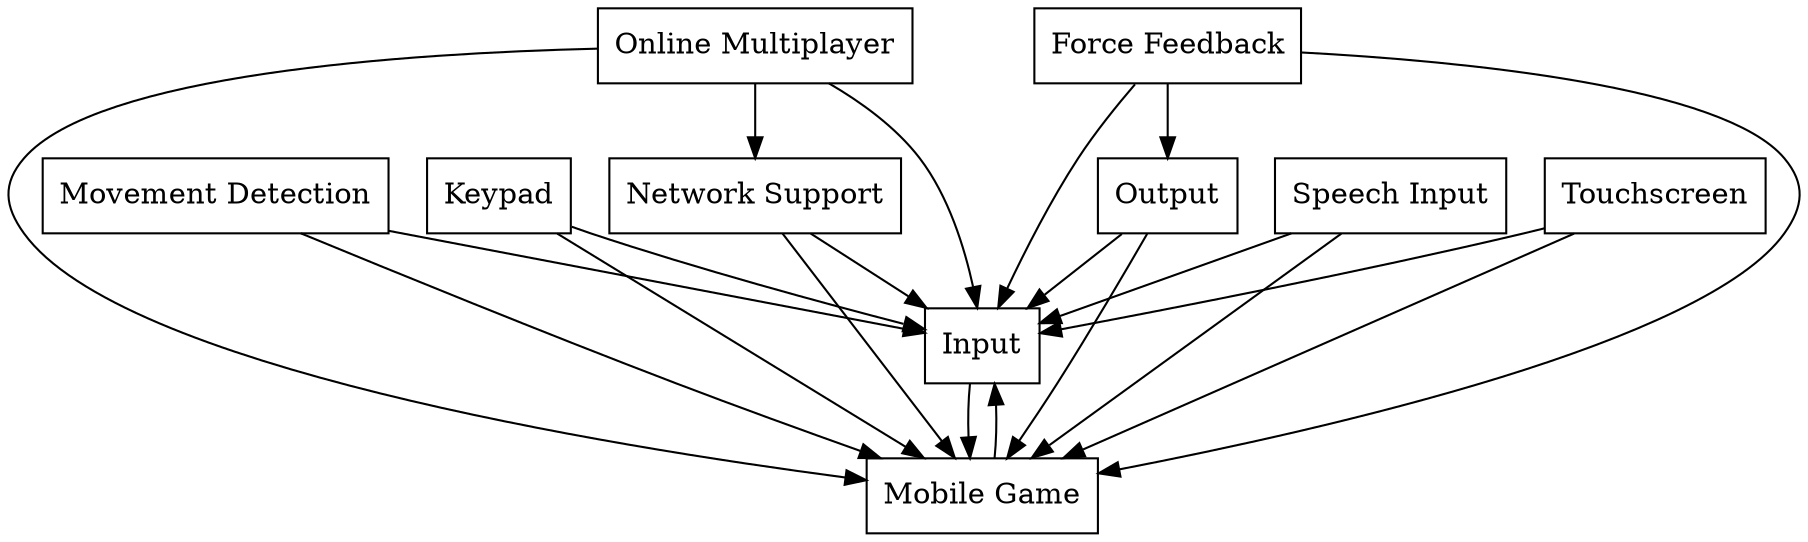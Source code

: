 digraph{
graph [rankdir=TB];
node [shape=box];
edge [arrowhead=normal];
0[label="Input",]
1[label="Movement Detection",]
2[label="Online Multiplayer",]
3[label="Keypad",]
4[label="Network Support",]
5[label="Speech Input",]
6[label="Touchscreen",]
7[label="Output",]
8[label="Mobile Game",]
9[label="Force Feedback",]
0->8[label="",]
1->0[label="",]
1->8[label="",]
2->0[label="",]
2->4[label="",]
2->8[label="",]
3->0[label="",]
3->8[label="",]
4->0[label="",]
4->8[label="",]
5->0[label="",]
5->8[label="",]
6->0[label="",]
6->8[label="",]
7->0[label="",]
7->8[label="",]
8->0[label="",]
9->0[label="",]
9->7[label="",]
9->8[label="",]
}
